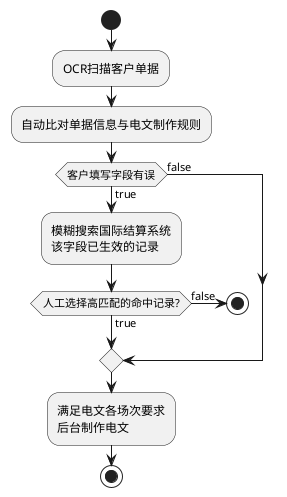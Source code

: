 @startuml
'https://plantuml.com/activity-diagram-beta

start
:OCR扫描客户单据;
:自动比对单据信息与电文制作规则;
if (客户填写字段有误) then (true)
  :模糊搜索国际结算系统
  该字段已生效的记录;
  if (人工选择高匹配的命中记录?) then (true)
  else (false)
  stop
  endif
else (false)
endif
:满足电文各场次要求
后台制作电文;
stop
@enduml

